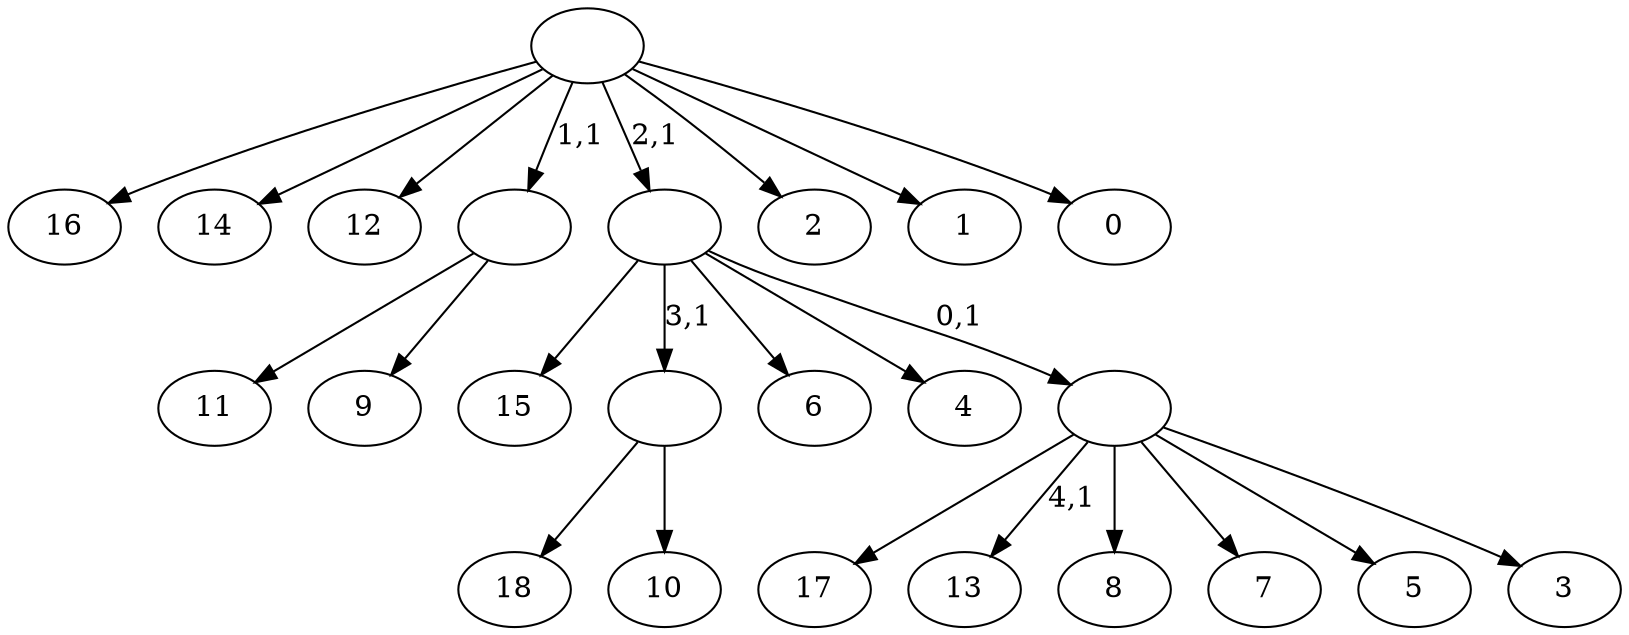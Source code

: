 digraph T {
	24 [label="18"]
	23 [label="17"]
	22 [label="16"]
	21 [label="15"]
	20 [label="14"]
	19 [label="13"]
	17 [label="12"]
	16 [label="11"]
	15 [label="10"]
	14 [label=""]
	13 [label="9"]
	12 [label=""]
	11 [label="8"]
	10 [label="7"]
	9 [label="6"]
	8 [label="5"]
	7 [label="4"]
	6 [label="3"]
	5 [label=""]
	4 [label=""]
	3 [label="2"]
	2 [label="1"]
	1 [label="0"]
	0 [label=""]
	14 -> 24 [label=""]
	14 -> 15 [label=""]
	12 -> 16 [label=""]
	12 -> 13 [label=""]
	5 -> 19 [label="4,1"]
	5 -> 23 [label=""]
	5 -> 11 [label=""]
	5 -> 10 [label=""]
	5 -> 8 [label=""]
	5 -> 6 [label=""]
	4 -> 21 [label=""]
	4 -> 14 [label="3,1"]
	4 -> 9 [label=""]
	4 -> 7 [label=""]
	4 -> 5 [label="0,1"]
	0 -> 22 [label=""]
	0 -> 20 [label=""]
	0 -> 17 [label=""]
	0 -> 12 [label="1,1"]
	0 -> 4 [label="2,1"]
	0 -> 3 [label=""]
	0 -> 2 [label=""]
	0 -> 1 [label=""]
}
